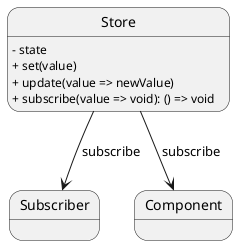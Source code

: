 @startuml
state Store
Store: - state
Store: + set(value)
Store: + update(value => newValue)
Store: + subscribe(value => void): () => void

Store --> Subscriber: subscribe
Store --> Component: subscribe
@enduml